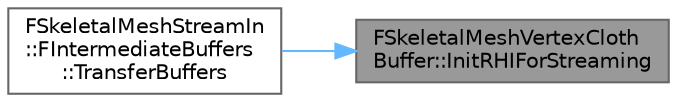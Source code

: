 digraph "FSkeletalMeshVertexClothBuffer::InitRHIForStreaming"
{
 // INTERACTIVE_SVG=YES
 // LATEX_PDF_SIZE
  bgcolor="transparent";
  edge [fontname=Helvetica,fontsize=10,labelfontname=Helvetica,labelfontsize=10];
  node [fontname=Helvetica,fontsize=10,shape=box,height=0.2,width=0.4];
  rankdir="RL";
  Node1 [id="Node000001",label="FSkeletalMeshVertexCloth\lBuffer::InitRHIForStreaming",height=0.2,width=0.4,color="gray40", fillcolor="grey60", style="filled", fontcolor="black",tooltip="Similar to Init/ReleaseRHI but only update existing SRV so references to the SRV stays valid."];
  Node1 -> Node2 [id="edge1_Node000001_Node000002",dir="back",color="steelblue1",style="solid",tooltip=" "];
  Node2 [id="Node000002",label="FSkeletalMeshStreamIn\l::FIntermediateBuffers\l::TransferBuffers",height=0.2,width=0.4,color="grey40", fillcolor="white", style="filled",URL="$df/dbb/structFSkeletalMeshStreamIn_1_1FIntermediateBuffers.html#a3f1cf345a807c3933513e40bb316998a",tooltip="Transfer ownership of buffers to a LOD resource."];
}
